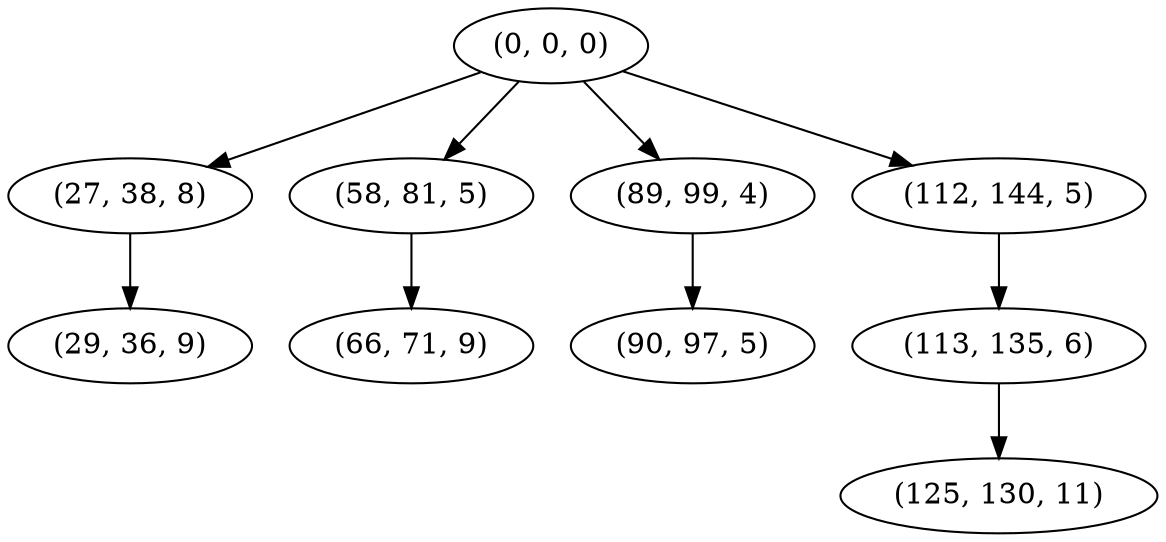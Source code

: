 digraph tree {
    "(0, 0, 0)";
    "(27, 38, 8)";
    "(29, 36, 9)";
    "(58, 81, 5)";
    "(66, 71, 9)";
    "(89, 99, 4)";
    "(90, 97, 5)";
    "(112, 144, 5)";
    "(113, 135, 6)";
    "(125, 130, 11)";
    "(0, 0, 0)" -> "(27, 38, 8)";
    "(0, 0, 0)" -> "(58, 81, 5)";
    "(0, 0, 0)" -> "(89, 99, 4)";
    "(0, 0, 0)" -> "(112, 144, 5)";
    "(27, 38, 8)" -> "(29, 36, 9)";
    "(58, 81, 5)" -> "(66, 71, 9)";
    "(89, 99, 4)" -> "(90, 97, 5)";
    "(112, 144, 5)" -> "(113, 135, 6)";
    "(113, 135, 6)" -> "(125, 130, 11)";
}
